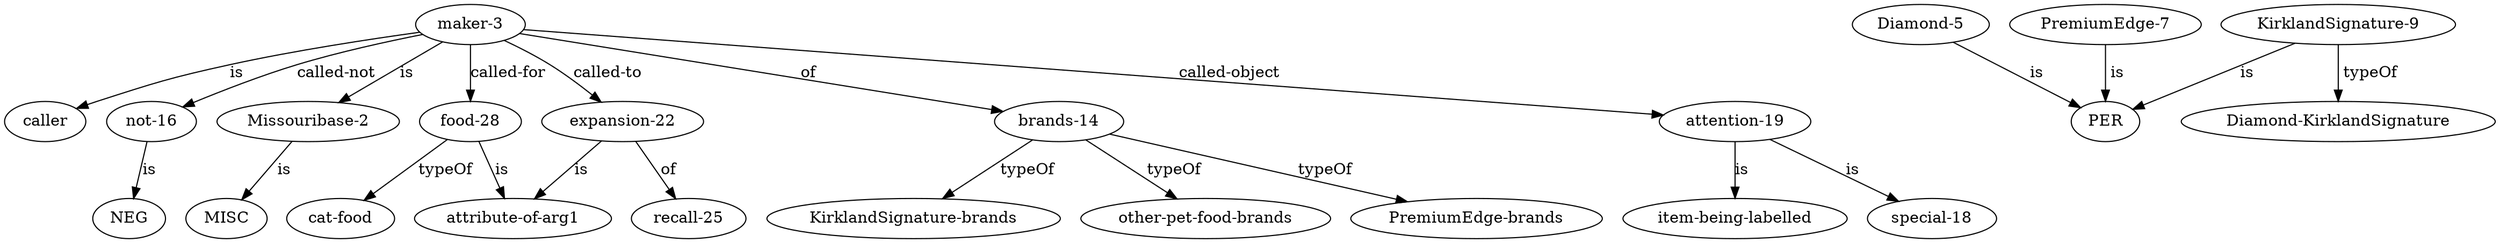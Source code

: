 digraph sample {
"maker-3" -> "caller" [ label = "is" ];
"not-16" -> "NEG" [ label = "is" ];
"maker-3" -> "Missouribase-2" [ label = "is" ];
"food-28" -> "attribute-of-arg1" [ label = "is" ];
"Diamond-5" -> "PER" [ label = " is " ];
"maker-3" -> "expansion-22" [ label = "called-to" ];
"maker-3" -> "not-16" [ label = "called-not" ];
"brands-14" -> "other-pet-food-brands" [ label = " typeOf " ];
"attention-19" -> "special-18" [ label = "is" ];
"PremiumEdge-7" -> "PER" [ label = " is " ];
"expansion-22" -> "recall-25" [ label = "of" ];
"maker-3" -> "attention-19" [ label = "called-object" ];
"KirklandSignature-9" -> "Diamond-KirklandSignature" [ label = " typeOf " ];
"expansion-22" -> "attribute-of-arg1" [ label = "is" ];
"maker-3" -> "food-28" [ label = "called-for" ];
"KirklandSignature-9" -> "PER" [ label = " is " ];
"food-28" -> "cat-food" [ label = " typeOf " ];
"maker-3" -> "brands-14" [ label = "of" ];
"brands-14" -> "PremiumEdge-brands" [ label = " typeOf " ];
"attention-19" -> "item-being-labelled" [ label = "is" ];
"brands-14" -> "KirklandSignature-brands" [ label = " typeOf " ];
"Missouribase-2" -> "MISC" [ label = " is " ];
}
digraph sample {
"maker-3" -> "amender,-corrector" [ label = " is " ];
"KirklandSignature-9" -> "amender,-corrector" [ label = " is " ];
"Diamond-5" -> "amender,-corrector" [ label = " is " ];
"other-11" -> "amender,-corrector" [ label = " is " ];
"amending-30" -> "statement-32" [ label = "object" ];
"amending-30" -> "Internet-36" [ label = "on" ];
"food-13" -> "amender,-corrector" [ label = " is " ];
"Internet-36" -> "secondary-predication-on-arg1" [ label = "is" ];
"brands-14" -> "amender,-corrector" [ label = " is " ];
"recall-37" -> "site-38" [ label = "object" ];
"pet-12" -> "amender,-corrector" [ label = " is " ];
"the-1" -> "amender,-corrector" [ label = " is " ];
"Internet-36" -> "company-Internet" [ label = " typeOf " ];
"Missouribase-2" -> "amender,-corrector" [ label = " is " ];
"recall-37" -> "amending-30" [ label = "subject" ];
"statement-32" -> "thing-amended" [ label = "is" ];
"recall-37" -> "secondary-predication-on-arg1" [ label = "is" ];
"PremiumEdge-7" -> "amender,-corrector" [ label = " is " ];
"Internet-36" -> "MISC" [ label = " is " ];
}
